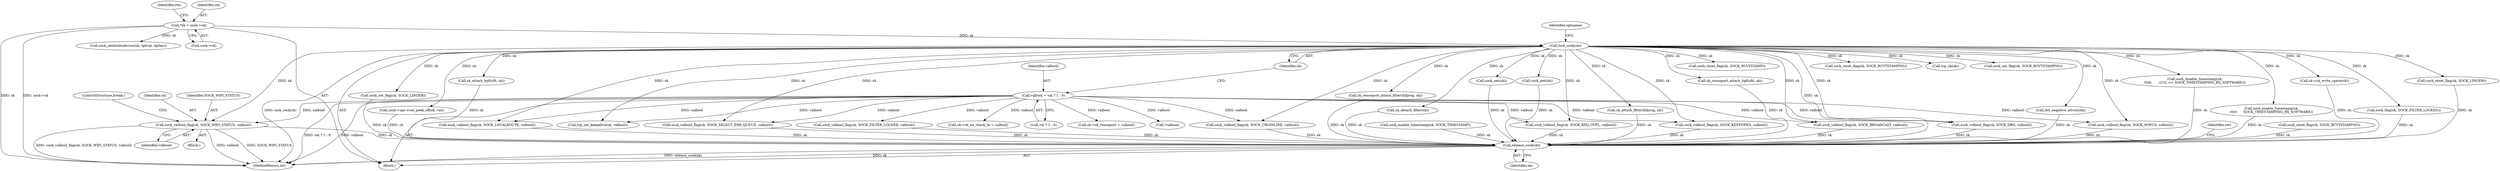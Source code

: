 digraph "0_linux_b98b0bc8c431e3ceb4b26b0dfc8db509518fb290@pointer" {
"1000780" [label="(Call,sock_valbool_flag(sk, SOCK_WIFI_STATUS, valbool))"];
"1000159" [label="(Call,lock_sock(sk))"];
"1000115" [label="(Call,*sk = sock->sk)"];
"1000153" [label="(Call,valbool = val ? 1 : 0)"];
"1000886" [label="(Call,release_sock(sk))"];
"1000465" [label="(Call,sock_reset_flag(sk, SOCK_RCVTSTAMP))"];
"1000731" [label="(Call,sock_valbool_flag(sk, SOCK_FILTER_LOCKED, valbool))"];
"1000214" [label="(Call,sock_valbool_flag(sk, SOCK_BROADCAST, valbool))"];
"1000176" [label="(Call,sock_valbool_flag(sk, SOCK_DBG, valbool))"];
"1000460" [label="(Call,sock_enable_timestamp(sk, SOCK_TIMESTAMP))"];
"1000160" [label="(Identifier,sk)"];
"1000153" [label="(Call,valbool = val ? 1 : 0)"];
"1000162" [label="(Identifier,optname)"];
"1000339" [label="(Call,sock_net(sk))"];
"1000616" [label="(Call,sk_attach_filter(&fprog, sk))"];
"1000450" [label="(Call,sock_reset_flag(sk, SOCK_RCVTSTAMPNS))"];
"1000708" [label="(Call,sk_reuseport_attach_bpf(ufd, sk))"];
"1000804" [label="(Call,sock_valbool_flag(sk, SOCK_NOFCS, valbool))"];
"1000306" [label="(Call,tcp_set_keepalive(sk, valbool))"];
"1000208" [label="(Call,sock_valbool_flag(sk, SOCK_LOCALROUTE, valbool))"];
"1000877" [label="(Call,dst_negative_advice(sk))"];
"1000810" [label="(Call,sock_valbool_flag(sk, SOCK_SELECT_ERR_QUEUE, valbool))"];
"1000782" [label="(Identifier,SOCK_WIFI_STATUS)"];
"1000552" [label="(Call,sock_disable_timestamp(sk,\n\t\t\t\t\t       (1UL << SOCK_TIMESTAMPING_RX_SOFTWARE)))"];
"1000192" [label="(Call,sk->sk_reuseport = valbool)"];
"1000780" [label="(Call,sock_valbool_flag(sk, SOCK_WIFI_STATUS, valbool))"];
"1000784" [label="(ControlStructure,break;)"];
"1000783" [label="(Identifier,valbool)"];
"1000548" [label="(Call,sock_enable_timestamp(sk,\n\t\t\t\t\t      SOCK_TIMESTAMPING_RX_SOFTWARE))"];
"1000529" [label="(Call,tcp_sk(sk))"];
"1000125" [label="(Identifier,ret)"];
"1000242" [label="(Call,sk->sk_write_space(sk))"];
"1000159" [label="(Call,lock_sock(sk))"];
"1000163" [label="(Block,)"];
"1000115" [label="(Call,*sk = sock->sk)"];
"1000724" [label="(Call,!valbool)"];
"1000721" [label="(Call,sock_flag(sk, SOCK_FILTER_LOCKED))"];
"1000889" [label="(Identifier,ret)"];
"1000132" [label="(Call,sock_setbindtodevice(sk, optval, optlen))"];
"1000454" [label="(Call,sock_set_flag(sk, SOCK_RCVTSTAMPNS))"];
"1000384" [label="(Call,sock_reset_flag(sk, SOCK_LINGER))"];
"1000416" [label="(Call,sock_set_flag(sk, SOCK_LINGER))"];
"1000468" [label="(Call,sock_reset_flag(sk, SOCK_RCVTSTAMPNS))"];
"1000794" [label="(Call,sock->ops->set_peek_off(sk, val))"];
"1000116" [label="(Identifier,sk)"];
"1000647" [label="(Call,sk_attach_bpf(ufd, sk))"];
"1000155" [label="(Call,val ? 1 : 0)"];
"1000113" [label="(Block,)"];
"1000315" [label="(Call,sock_valbool_flag(sk, SOCK_URGINLINE, valbool))"];
"1000321" [label="(Call,sk->sk_no_check_tx = valbool)"];
"1000154" [label="(Identifier,valbool)"];
"1000890" [label="(MethodReturn,int)"];
"1000677" [label="(Call,sk_reuseport_attach_filter(&fprog, sk))"];
"1000887" [label="(Identifier,sk)"];
"1000781" [label="(Identifier,sk)"];
"1000715" [label="(Call,sk_detach_filter(sk))"];
"1000886" [label="(Call,release_sock(sk))"];
"1000774" [label="(Call,sock_valbool_flag(sk, SOCK_RXQ_OVFL, valbool))"];
"1000758" [label="(Call,sock_net(sk))"];
"1000117" [label="(Call,sock->sk)"];
"1000309" [label="(Call,sock_valbool_flag(sk, SOCK_KEEPOPEN, valbool))"];
"1000780" -> "1000163"  [label="AST: "];
"1000780" -> "1000783"  [label="CFG: "];
"1000781" -> "1000780"  [label="AST: "];
"1000782" -> "1000780"  [label="AST: "];
"1000783" -> "1000780"  [label="AST: "];
"1000784" -> "1000780"  [label="CFG: "];
"1000780" -> "1000890"  [label="DDG: sock_valbool_flag(sk, SOCK_WIFI_STATUS, valbool)"];
"1000780" -> "1000890"  [label="DDG: valbool"];
"1000780" -> "1000890"  [label="DDG: SOCK_WIFI_STATUS"];
"1000159" -> "1000780"  [label="DDG: sk"];
"1000153" -> "1000780"  [label="DDG: valbool"];
"1000780" -> "1000886"  [label="DDG: sk"];
"1000159" -> "1000113"  [label="AST: "];
"1000159" -> "1000160"  [label="CFG: "];
"1000160" -> "1000159"  [label="AST: "];
"1000162" -> "1000159"  [label="CFG: "];
"1000159" -> "1000890"  [label="DDG: lock_sock(sk)"];
"1000115" -> "1000159"  [label="DDG: sk"];
"1000159" -> "1000176"  [label="DDG: sk"];
"1000159" -> "1000208"  [label="DDG: sk"];
"1000159" -> "1000214"  [label="DDG: sk"];
"1000159" -> "1000242"  [label="DDG: sk"];
"1000159" -> "1000306"  [label="DDG: sk"];
"1000159" -> "1000309"  [label="DDG: sk"];
"1000159" -> "1000315"  [label="DDG: sk"];
"1000159" -> "1000339"  [label="DDG: sk"];
"1000159" -> "1000384"  [label="DDG: sk"];
"1000159" -> "1000416"  [label="DDG: sk"];
"1000159" -> "1000450"  [label="DDG: sk"];
"1000159" -> "1000454"  [label="DDG: sk"];
"1000159" -> "1000465"  [label="DDG: sk"];
"1000159" -> "1000529"  [label="DDG: sk"];
"1000159" -> "1000548"  [label="DDG: sk"];
"1000159" -> "1000552"  [label="DDG: sk"];
"1000159" -> "1000616"  [label="DDG: sk"];
"1000159" -> "1000647"  [label="DDG: sk"];
"1000159" -> "1000677"  [label="DDG: sk"];
"1000159" -> "1000708"  [label="DDG: sk"];
"1000159" -> "1000715"  [label="DDG: sk"];
"1000159" -> "1000721"  [label="DDG: sk"];
"1000159" -> "1000758"  [label="DDG: sk"];
"1000159" -> "1000774"  [label="DDG: sk"];
"1000159" -> "1000794"  [label="DDG: sk"];
"1000159" -> "1000804"  [label="DDG: sk"];
"1000159" -> "1000810"  [label="DDG: sk"];
"1000159" -> "1000877"  [label="DDG: sk"];
"1000159" -> "1000886"  [label="DDG: sk"];
"1000115" -> "1000113"  [label="AST: "];
"1000115" -> "1000117"  [label="CFG: "];
"1000116" -> "1000115"  [label="AST: "];
"1000117" -> "1000115"  [label="AST: "];
"1000125" -> "1000115"  [label="CFG: "];
"1000115" -> "1000890"  [label="DDG: sock->sk"];
"1000115" -> "1000890"  [label="DDG: sk"];
"1000115" -> "1000132"  [label="DDG: sk"];
"1000153" -> "1000113"  [label="AST: "];
"1000153" -> "1000155"  [label="CFG: "];
"1000154" -> "1000153"  [label="AST: "];
"1000155" -> "1000153"  [label="AST: "];
"1000160" -> "1000153"  [label="CFG: "];
"1000153" -> "1000890"  [label="DDG: val ? 1 : 0"];
"1000153" -> "1000890"  [label="DDG: valbool"];
"1000153" -> "1000176"  [label="DDG: valbool"];
"1000153" -> "1000192"  [label="DDG: valbool"];
"1000153" -> "1000208"  [label="DDG: valbool"];
"1000153" -> "1000214"  [label="DDG: valbool"];
"1000153" -> "1000306"  [label="DDG: valbool"];
"1000153" -> "1000309"  [label="DDG: valbool"];
"1000153" -> "1000315"  [label="DDG: valbool"];
"1000153" -> "1000321"  [label="DDG: valbool"];
"1000153" -> "1000724"  [label="DDG: valbool"];
"1000153" -> "1000731"  [label="DDG: valbool"];
"1000153" -> "1000774"  [label="DDG: valbool"];
"1000153" -> "1000804"  [label="DDG: valbool"];
"1000153" -> "1000810"  [label="DDG: valbool"];
"1000886" -> "1000113"  [label="AST: "];
"1000886" -> "1000887"  [label="CFG: "];
"1000887" -> "1000886"  [label="AST: "];
"1000889" -> "1000886"  [label="CFG: "];
"1000886" -> "1000890"  [label="DDG: release_sock(sk)"];
"1000886" -> "1000890"  [label="DDG: sk"];
"1000877" -> "1000886"  [label="DDG: sk"];
"1000208" -> "1000886"  [label="DDG: sk"];
"1000677" -> "1000886"  [label="DDG: sk"];
"1000315" -> "1000886"  [label="DDG: sk"];
"1000794" -> "1000886"  [label="DDG: sk"];
"1000758" -> "1000886"  [label="DDG: sk"];
"1000721" -> "1000886"  [label="DDG: sk"];
"1000731" -> "1000886"  [label="DDG: sk"];
"1000548" -> "1000886"  [label="DDG: sk"];
"1000309" -> "1000886"  [label="DDG: sk"];
"1000804" -> "1000886"  [label="DDG: sk"];
"1000460" -> "1000886"  [label="DDG: sk"];
"1000552" -> "1000886"  [label="DDG: sk"];
"1000715" -> "1000886"  [label="DDG: sk"];
"1000708" -> "1000886"  [label="DDG: sk"];
"1000468" -> "1000886"  [label="DDG: sk"];
"1000810" -> "1000886"  [label="DDG: sk"];
"1000647" -> "1000886"  [label="DDG: sk"];
"1000339" -> "1000886"  [label="DDG: sk"];
"1000616" -> "1000886"  [label="DDG: sk"];
"1000416" -> "1000886"  [label="DDG: sk"];
"1000214" -> "1000886"  [label="DDG: sk"];
"1000176" -> "1000886"  [label="DDG: sk"];
"1000774" -> "1000886"  [label="DDG: sk"];
"1000242" -> "1000886"  [label="DDG: sk"];
"1000384" -> "1000886"  [label="DDG: sk"];
}
